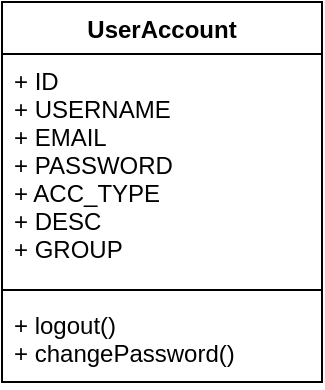 <mxfile version="13.0.1" type="device"><diagram id="C5RBs43oDa-KdzZeNtuy" name="Page-1"><mxGraphModel dx="1422" dy="712" grid="1" gridSize="10" guides="1" tooltips="1" connect="1" arrows="1" fold="1" page="1" pageScale="1" pageWidth="827" pageHeight="1169" math="0" shadow="0"><root><mxCell id="WIyWlLk6GJQsqaUBKTNV-0"/><mxCell id="WIyWlLk6GJQsqaUBKTNV-1" parent="WIyWlLk6GJQsqaUBKTNV-0"/><mxCell id="tojolWW9saBOUrN63UBE-0" value="UserAccount" style="swimlane;fontStyle=1;align=center;verticalAlign=top;childLayout=stackLayout;horizontal=1;startSize=26;horizontalStack=0;resizeParent=1;resizeParentMax=0;resizeLast=0;collapsible=1;marginBottom=0;" vertex="1" parent="WIyWlLk6GJQsqaUBKTNV-1"><mxGeometry x="330" y="50" width="160" height="190" as="geometry"/></mxCell><mxCell id="tojolWW9saBOUrN63UBE-1" value="+ ID&#10;+ USERNAME&#10;+ EMAIL&#10;+ PASSWORD&#10;+ ACC_TYPE&#10;+ DESC&#10;+ GROUP" style="text;strokeColor=none;fillColor=none;align=left;verticalAlign=top;spacingLeft=4;spacingRight=4;overflow=hidden;rotatable=0;points=[[0,0.5],[1,0.5]];portConstraint=eastwest;" vertex="1" parent="tojolWW9saBOUrN63UBE-0"><mxGeometry y="26" width="160" height="114" as="geometry"/></mxCell><mxCell id="tojolWW9saBOUrN63UBE-2" value="" style="line;strokeWidth=1;fillColor=none;align=left;verticalAlign=middle;spacingTop=-1;spacingLeft=3;spacingRight=3;rotatable=0;labelPosition=right;points=[];portConstraint=eastwest;" vertex="1" parent="tojolWW9saBOUrN63UBE-0"><mxGeometry y="140" width="160" height="8" as="geometry"/></mxCell><mxCell id="tojolWW9saBOUrN63UBE-3" value="+ logout()&#10;+ changePassword()" style="text;strokeColor=none;fillColor=none;align=left;verticalAlign=top;spacingLeft=4;spacingRight=4;overflow=hidden;rotatable=0;points=[[0,0.5],[1,0.5]];portConstraint=eastwest;" vertex="1" parent="tojolWW9saBOUrN63UBE-0"><mxGeometry y="148" width="160" height="42" as="geometry"/></mxCell></root></mxGraphModel></diagram></mxfile>